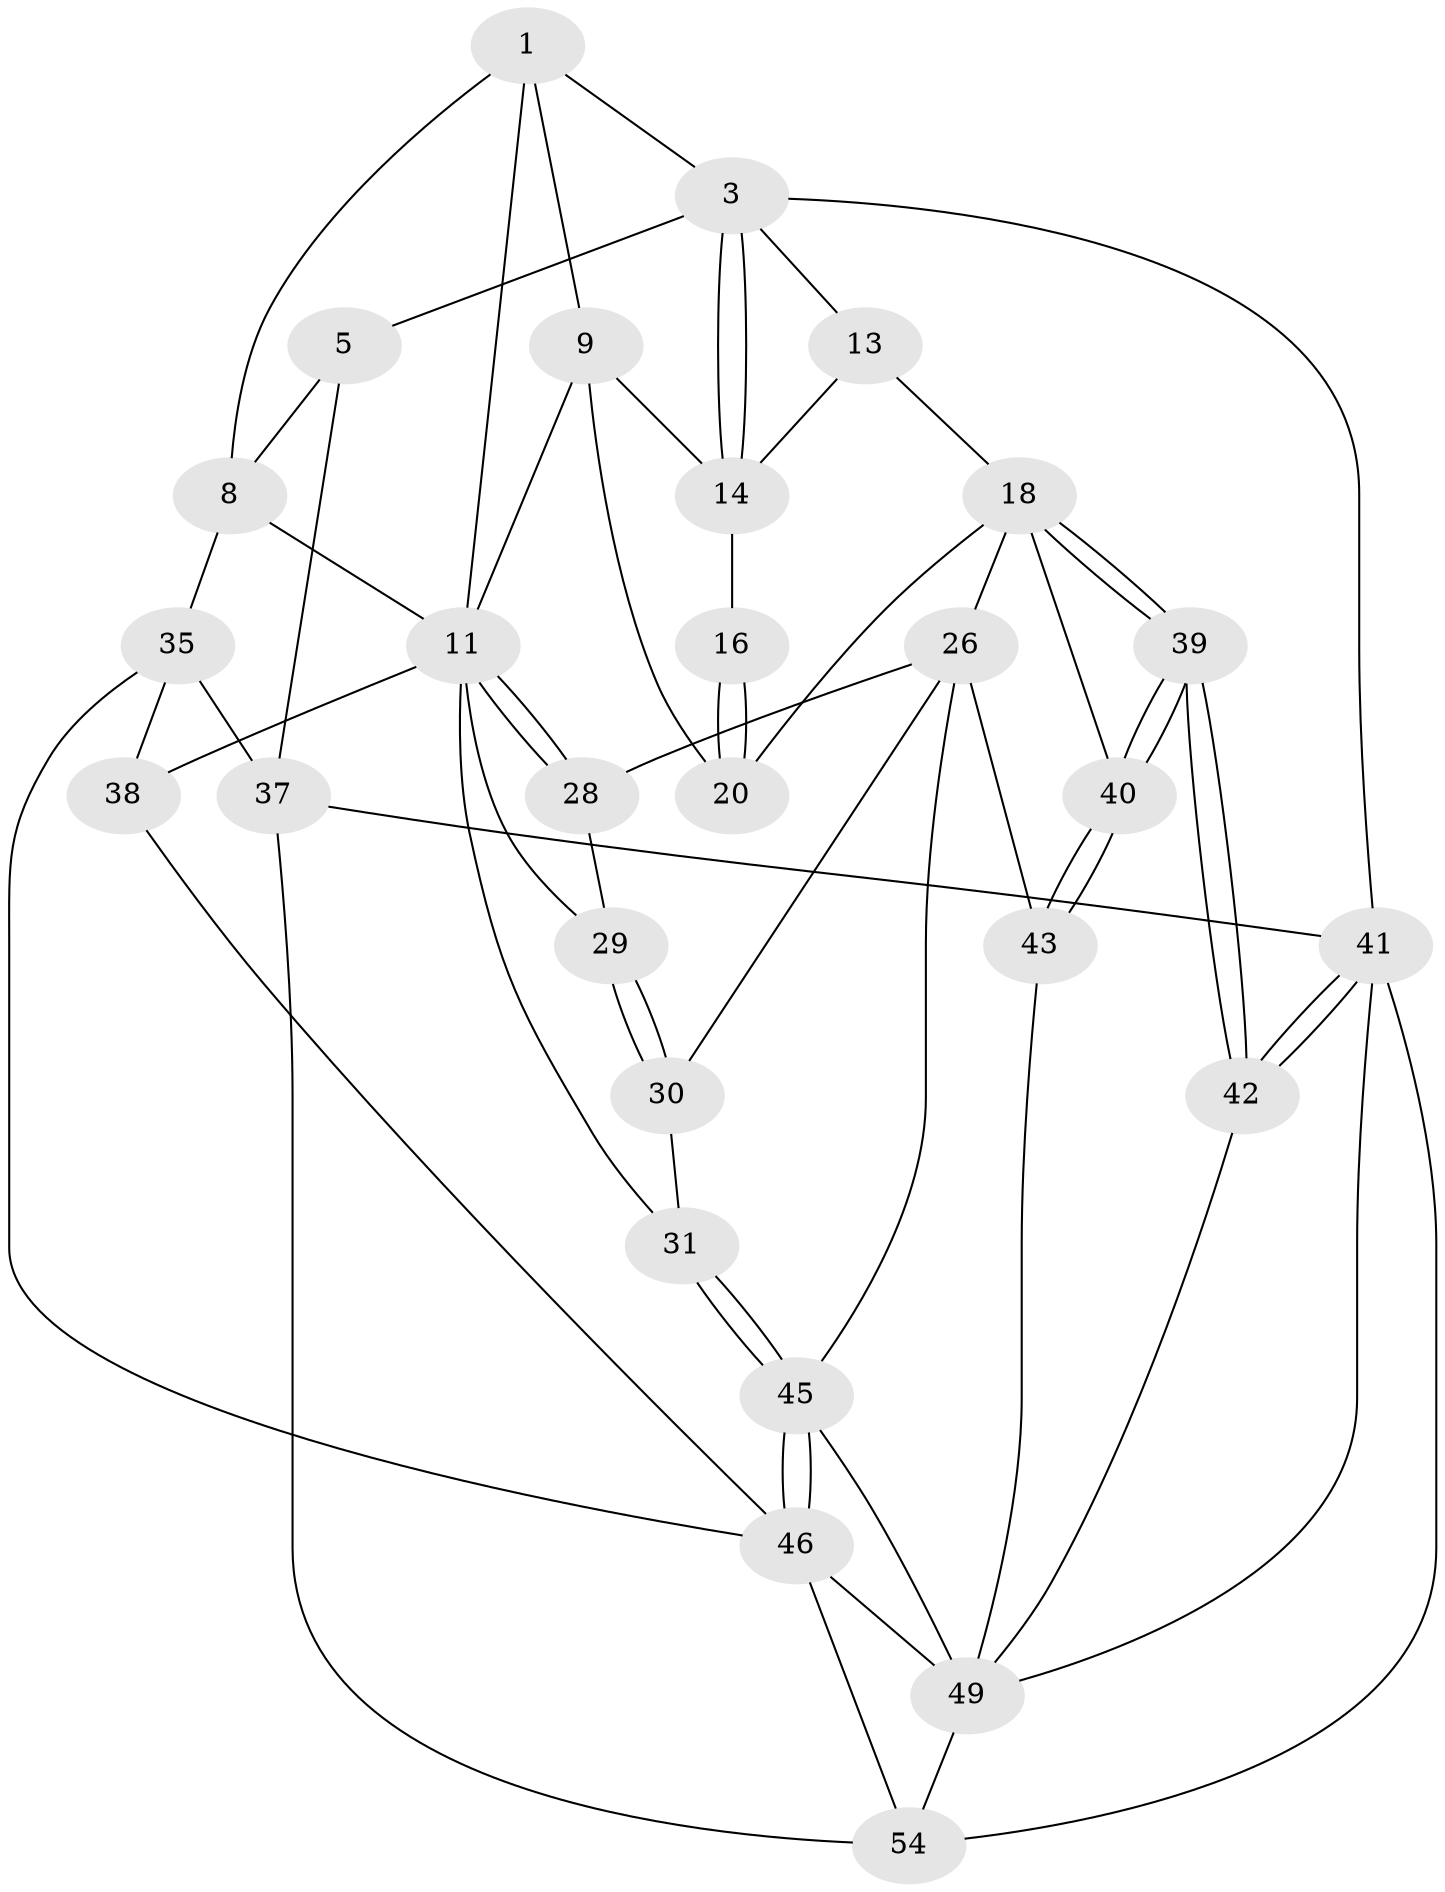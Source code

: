 // original degree distribution, {3: 0.07142857142857142, 5: 0.5, 6: 0.23214285714285715, 4: 0.19642857142857142}
// Generated by graph-tools (version 1.1) at 2025/21/03/04/25 18:21:23]
// undirected, 28 vertices, 65 edges
graph export_dot {
graph [start="1"]
  node [color=gray90,style=filled];
  1 [pos="+0.2867711246876855+0",super="+2+7"];
  3 [pos="+1+0",super="+4"];
  5 [pos="+0+0",super="+6"];
  8 [pos="+0.05340098322265805+0.1857431709029394",super="+21"];
  9 [pos="+0.6926660437088926+0.16032109096639485",super="+10"];
  11 [pos="+0.4625750377148798+0.2633834696839649",super="+12"];
  13 [pos="+0.9947616781195946+0.2157508310504891",super="+17"];
  14 [pos="+0.8885306907916515+0.09080931398612647",super="+15"];
  16 [pos="+0.9800642711740257+0.21617197316940948"];
  18 [pos="+1+0.4247338282436869",super="+19"];
  20 [pos="+0.7109032930934169+0.3104751003399792"];
  26 [pos="+0.7459523822902648+0.5654274849066941",super="+27"];
  28 [pos="+0.3992710871214984+0.4282574730948292"];
  29 [pos="+0.220498562293751+0.4568643922981893"];
  30 [pos="+0.1683748466747883+0.6401045333101921"];
  31 [pos="+0.14401685027579658+0.6518255747204005"];
  35 [pos="+0+0.6121503939257013",super="+36"];
  37 [pos="+0+1"];
  38 [pos="+0.125708732245652+0.6529184875242481"];
  39 [pos="+1+0.8980741048342221"];
  40 [pos="+1+0.8185765706375141"];
  41 [pos="+1+1",super="+56"];
  42 [pos="+1+1"];
  43 [pos="+0.7380698374767083+0.7085635428759705",super="+44"];
  45 [pos="+0.15617237774213277+0.7861219430198572",super="+48"];
  46 [pos="+0.12294048632697506+0.8674052768824788",super="+47+51"];
  49 [pos="+0.6837938941469113+0.8038586759956423",super="+52+50"];
  54 [pos="+0.42762753852461544+1",super="+55"];
  1 -- 3;
  1 -- 9;
  1 -- 8;
  1 -- 11;
  3 -- 14;
  3 -- 14;
  3 -- 41;
  3 -- 5;
  3 -- 13;
  5 -- 37;
  5 -- 8 [weight=2];
  8 -- 35;
  8 -- 11;
  9 -- 14;
  9 -- 11;
  9 -- 20;
  11 -- 28;
  11 -- 28;
  11 -- 38;
  11 -- 29;
  11 -- 31;
  13 -- 14;
  13 -- 18;
  14 -- 16;
  16 -- 20;
  16 -- 20;
  18 -- 39;
  18 -- 39;
  18 -- 40;
  18 -- 26;
  18 -- 20;
  26 -- 30;
  26 -- 28;
  26 -- 45;
  26 -- 43 [weight=2];
  28 -- 29;
  29 -- 30;
  29 -- 30;
  30 -- 31;
  31 -- 45;
  31 -- 45;
  35 -- 38;
  35 -- 37;
  35 -- 46;
  37 -- 41;
  37 -- 54;
  38 -- 46;
  39 -- 40;
  39 -- 40;
  39 -- 42;
  39 -- 42;
  40 -- 43;
  40 -- 43;
  41 -- 42;
  41 -- 42;
  41 -- 54;
  41 -- 49;
  42 -- 49;
  43 -- 49;
  45 -- 46;
  45 -- 46;
  45 -- 49;
  46 -- 54;
  46 -- 49;
  49 -- 54;
}

